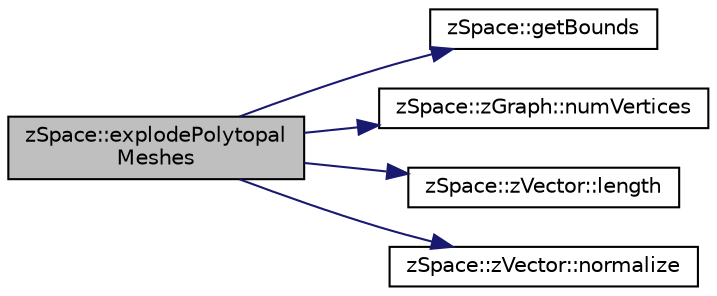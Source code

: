 digraph "zSpace::explodePolytopalMeshes"
{
 // LATEX_PDF_SIZE
  edge [fontname="Helvetica",fontsize="10",labelfontname="Helvetica",labelfontsize="10"];
  node [fontname="Helvetica",fontsize="10",shape=record];
  rankdir="LR";
  Node91 [label="zSpace::explodePolytopal\lMeshes",height=0.2,width=0.4,color="black", fillcolor="grey75", style="filled", fontcolor="black",tooltip="This method explodes the input volume meshes."];
  Node91 -> Node92 [color="midnightblue",fontsize="10",style="solid",fontname="Helvetica"];
  Node92 [label="zSpace::getBounds",height=0.2,width=0.4,color="black", fillcolor="white", style="filled",URL="$group__z_vector_matrix_utilities.html#gaa38548275368bdaf6c0a049a085adf38",tooltip="This method returns the bounds of the input list points."];
  Node91 -> Node93 [color="midnightblue",fontsize="10",style="solid",fontname="Helvetica"];
  Node93 [label="zSpace::zGraph::numVertices",height=0.2,width=0.4,color="black", fillcolor="white", style="filled",URL="$classz_space_1_1z_graph.html#a32a9a23b93c41033485543e0768e7f6a",tooltip="This method returns the number of vertices in the graph or mesh."];
  Node91 -> Node94 [color="midnightblue",fontsize="10",style="solid",fontname="Helvetica"];
  Node94 [label="zSpace::zVector::length",height=0.2,width=0.4,color="black", fillcolor="white", style="filled",URL="$classz_space_1_1z_vector.html#aa3e1fd350f48b30428f95e716a4e3400",tooltip="This method returns the magnitude/length of the zVector."];
  Node91 -> Node95 [color="midnightblue",fontsize="10",style="solid",fontname="Helvetica"];
  Node95 [label="zSpace::zVector::normalize",height=0.2,width=0.4,color="black", fillcolor="white", style="filled",URL="$classz_space_1_1z_vector.html#a27d075d5055bb92ddfe63fae4010339b",tooltip="This method normalizes the vector to unit length."];
}
